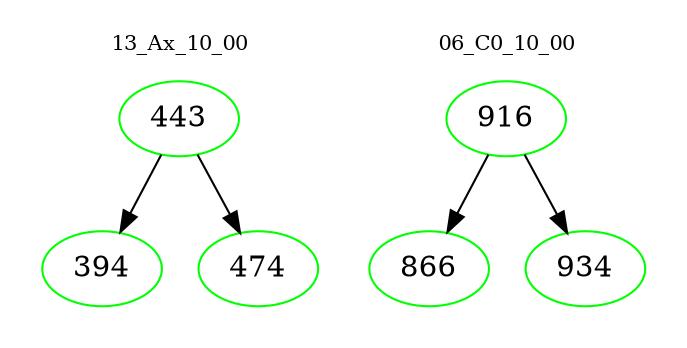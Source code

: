 digraph{
subgraph cluster_0 {
color = white
label = "13_Ax_10_00";
fontsize=10;
T0_443 [label="443", color="green"]
T0_443 -> T0_394 [color="black"]
T0_394 [label="394", color="green"]
T0_443 -> T0_474 [color="black"]
T0_474 [label="474", color="green"]
}
subgraph cluster_1 {
color = white
label = "06_C0_10_00";
fontsize=10;
T1_916 [label="916", color="green"]
T1_916 -> T1_866 [color="black"]
T1_866 [label="866", color="green"]
T1_916 -> T1_934 [color="black"]
T1_934 [label="934", color="green"]
}
}
